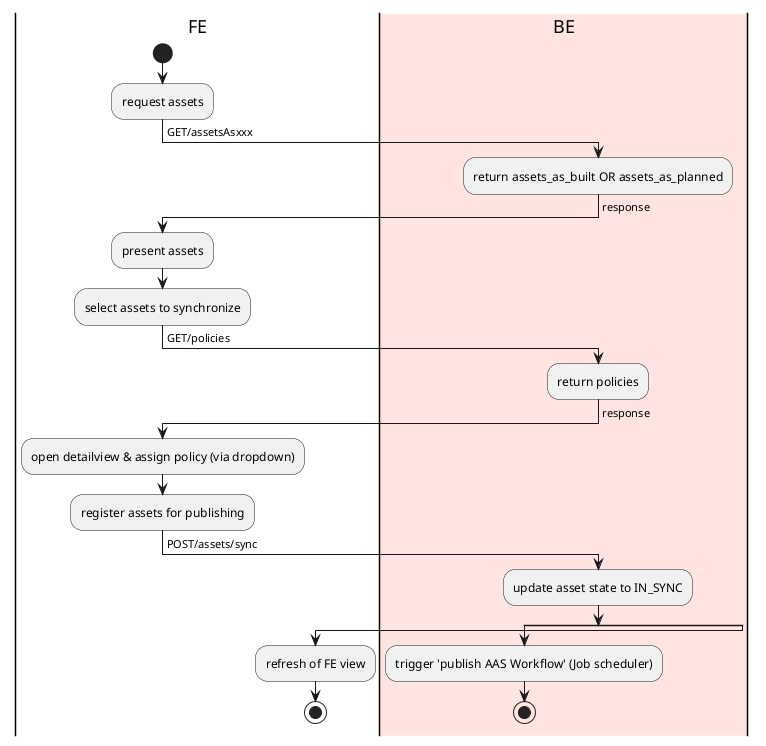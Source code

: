 @startuml
|FE|
start
:request assets;
-> GET/assetsAsxxx;
|#Mistyrose|BE|
:return assets_as_built OR assets_as_planned;
-> response;
|FE|
:present assets;
:select assets to synchronize;
-> GET/policies;
|#Mistyrose|BE|
:return policies;
-> response;
|FE|
:open detailview & assign policy (via dropdown);
:register assets for publishing;
-> POST/assets/sync;
|#Mistyrose|BE|
:update asset state to IN_SYNC;
split
:trigger 'publish AAS Workflow' (Job scheduler);
stop
|FE|
split again
:refresh of FE view;
stop
@enduml
